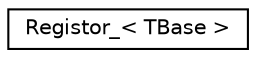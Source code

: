 digraph G
{
  edge [fontname="Helvetica",fontsize="10",labelfontname="Helvetica",labelfontsize="10"];
  node [fontname="Helvetica",fontsize="10",shape=record];
  rankdir="LR";
  Node1 [label="Registor_\< TBase \>",height=0.2,width=0.4,color="black", fillcolor="white", style="filled",URL="$classRegistor__.html",tooltip="class for registering derived instantances Partially inspired by: http://stackoverflow.com/questions/582331/is-there-a-way-to-instantiate-objects-from-a-string-holding-their-class-name"];
}
